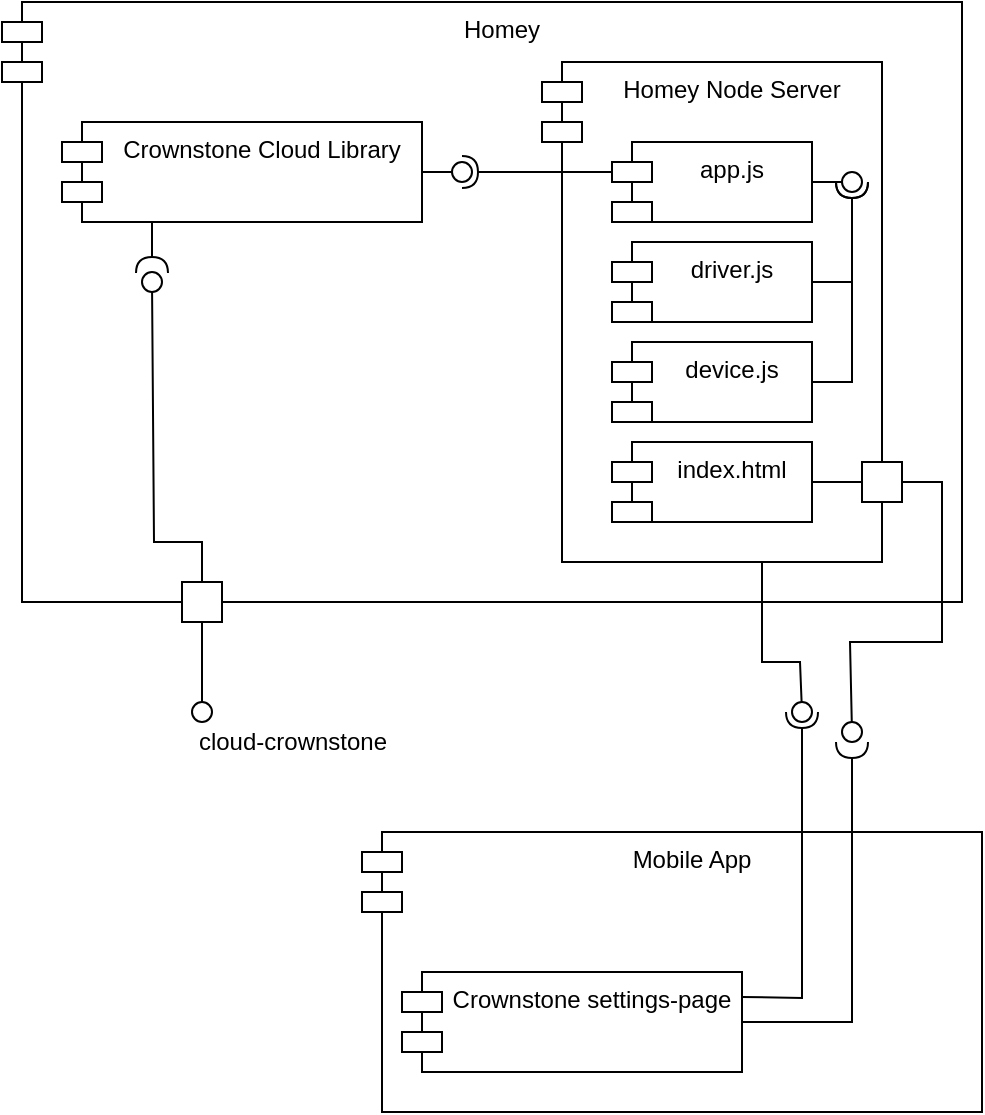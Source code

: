 <mxfile version="13.7.5" type="device"><diagram id="hx-IaqzVavIlwrY4L1f4" name="Page-1"><mxGraphModel dx="1422" dy="745" grid="1" gridSize="10" guides="1" tooltips="1" connect="1" arrows="1" fold="1" page="1" pageScale="1" pageWidth="827" pageHeight="1169" math="0" shadow="0"><root><mxCell id="0"/><mxCell id="1" parent="0"/><mxCell id="ol-LRbUZTc8AnTMTmnVh-1" value="Mobile App" style="shape=module;align=left;spacingLeft=20;align=center;verticalAlign=top;" vertex="1" parent="1"><mxGeometry x="360" y="515" width="310" height="140" as="geometry"/></mxCell><mxCell id="ol-LRbUZTc8AnTMTmnVh-2" value="Crownstone settings-page" style="shape=module;align=left;spacingLeft=20;align=center;verticalAlign=top;" vertex="1" parent="1"><mxGeometry x="380" y="585" width="170" height="50" as="geometry"/></mxCell><mxCell id="ol-LRbUZTc8AnTMTmnVh-4" value="Homey" style="shape=module;align=left;spacingLeft=20;align=center;verticalAlign=top;" vertex="1" parent="1"><mxGeometry x="180" y="100" width="480" height="300" as="geometry"/></mxCell><mxCell id="ol-LRbUZTc8AnTMTmnVh-5" value="Homey Node Server" style="shape=module;align=left;spacingLeft=20;align=center;verticalAlign=top;" vertex="1" parent="1"><mxGeometry x="450" y="130" width="170" height="250" as="geometry"/></mxCell><mxCell id="ol-LRbUZTc8AnTMTmnVh-6" value="app.js" style="shape=module;align=left;spacingLeft=20;align=center;verticalAlign=top;" vertex="1" parent="1"><mxGeometry x="485" y="170" width="100" height="40" as="geometry"/></mxCell><mxCell id="ol-LRbUZTc8AnTMTmnVh-8" value="device.js" style="shape=module;align=left;spacingLeft=20;align=center;verticalAlign=top;" vertex="1" parent="1"><mxGeometry x="485" y="270" width="100" height="40" as="geometry"/></mxCell><mxCell id="ol-LRbUZTc8AnTMTmnVh-9" value="driver.js" style="shape=module;align=left;spacingLeft=20;align=center;verticalAlign=top;" vertex="1" parent="1"><mxGeometry x="485" y="220" width="100" height="40" as="geometry"/></mxCell><mxCell id="ol-LRbUZTc8AnTMTmnVh-10" value="index.html" style="shape=module;align=left;spacingLeft=20;align=center;verticalAlign=top;" vertex="1" parent="1"><mxGeometry x="485" y="320" width="100" height="40" as="geometry"/></mxCell><mxCell id="ol-LRbUZTc8AnTMTmnVh-11" value="Crownstone Cloud Library" style="shape=module;align=left;spacingLeft=20;align=center;verticalAlign=top;" vertex="1" parent="1"><mxGeometry x="210" y="160" width="180" height="50" as="geometry"/></mxCell><mxCell id="ol-LRbUZTc8AnTMTmnVh-12" value="" style="rounded=0;orthogonalLoop=1;jettySize=auto;html=1;endArrow=none;endFill=0;exitX=1;exitY=0.5;exitDx=0;exitDy=0;" edge="1" target="ol-LRbUZTc8AnTMTmnVh-14" parent="1" source="ol-LRbUZTc8AnTMTmnVh-35"><mxGeometry relative="1" as="geometry"><mxPoint x="690" y="420" as="sourcePoint"/><Array as="points"><mxPoint x="630" y="340"/><mxPoint x="650" y="340"/><mxPoint x="650" y="420"/><mxPoint x="604" y="420"/></Array></mxGeometry></mxCell><mxCell id="ol-LRbUZTc8AnTMTmnVh-14" value="" style="ellipse;whiteSpace=wrap;html=1;fontFamily=Helvetica;fontSize=12;fontColor=#000000;align=center;strokeColor=#000000;fillColor=#ffffff;points=[];aspect=fixed;resizable=0;" vertex="1" parent="1"><mxGeometry x="600" y="460" width="10" height="10" as="geometry"/></mxCell><mxCell id="ol-LRbUZTc8AnTMTmnVh-15" value="" style="rounded=0;orthogonalLoop=1;jettySize=auto;html=1;endArrow=halfCircle;endFill=0;endSize=6;strokeWidth=1;exitX=1;exitY=0.5;exitDx=0;exitDy=0;" edge="1" parent="1" source="ol-LRbUZTc8AnTMTmnVh-2" target="ol-LRbUZTc8AnTMTmnVh-14"><mxGeometry relative="1" as="geometry"><mxPoint x="550" y="610" as="sourcePoint"/><mxPoint x="610" y="460" as="targetPoint"/><Array as="points"><mxPoint x="605" y="610"/></Array></mxGeometry></mxCell><mxCell id="ol-LRbUZTc8AnTMTmnVh-19" value="" style="rounded=0;orthogonalLoop=1;jettySize=auto;html=1;endArrow=none;endFill=0;" edge="1" target="ol-LRbUZTc8AnTMTmnVh-21" parent="1"><mxGeometry relative="1" as="geometry"><mxPoint x="585" y="190" as="sourcePoint"/></mxGeometry></mxCell><mxCell id="ol-LRbUZTc8AnTMTmnVh-20" value="" style="rounded=0;orthogonalLoop=1;jettySize=auto;html=1;endArrow=halfCircle;endFill=0;entryX=0.5;entryY=0.5;entryDx=0;entryDy=0;endSize=6;strokeWidth=1;exitX=1;exitY=0.5;exitDx=0;exitDy=0;" edge="1" target="ol-LRbUZTc8AnTMTmnVh-21" parent="1" source="ol-LRbUZTc8AnTMTmnVh-9"><mxGeometry relative="1" as="geometry"><mxPoint x="625" y="190" as="sourcePoint"/><Array as="points"><mxPoint x="605" y="240"/></Array></mxGeometry></mxCell><mxCell id="ol-LRbUZTc8AnTMTmnVh-21" value="" style="ellipse;whiteSpace=wrap;html=1;fontFamily=Helvetica;fontSize=12;fontColor=#000000;align=center;strokeColor=#000000;fillColor=#ffffff;points=[];aspect=fixed;resizable=0;" vertex="1" parent="1"><mxGeometry x="600" y="185" width="10" height="10" as="geometry"/></mxCell><mxCell id="ol-LRbUZTc8AnTMTmnVh-22" value="" style="rounded=0;orthogonalLoop=1;jettySize=auto;html=1;endArrow=halfCircle;endFill=0;entryX=0.5;entryY=0.5;entryDx=0;entryDy=0;endSize=6;strokeWidth=1;exitX=1;exitY=0.5;exitDx=0;exitDy=0;" edge="1" parent="1" source="ol-LRbUZTc8AnTMTmnVh-8"><mxGeometry relative="1" as="geometry"><mxPoint x="585" y="240" as="sourcePoint"/><mxPoint x="605" y="190" as="targetPoint"/><Array as="points"><mxPoint x="605" y="290"/></Array></mxGeometry></mxCell><mxCell id="ol-LRbUZTc8AnTMTmnVh-23" value="" style="rounded=0;orthogonalLoop=1;jettySize=auto;html=1;endArrow=none;endFill=0;" edge="1" target="ol-LRbUZTc8AnTMTmnVh-25" parent="1"><mxGeometry relative="1" as="geometry"><mxPoint x="390" y="185" as="sourcePoint"/></mxGeometry></mxCell><mxCell id="ol-LRbUZTc8AnTMTmnVh-24" value="" style="rounded=0;orthogonalLoop=1;jettySize=auto;html=1;endArrow=halfCircle;endFill=0;entryX=0.5;entryY=0.5;entryDx=0;entryDy=0;endSize=6;strokeWidth=1;exitX=0;exitY=0;exitDx=0;exitDy=15;exitPerimeter=0;" edge="1" target="ol-LRbUZTc8AnTMTmnVh-25" parent="1" source="ol-LRbUZTc8AnTMTmnVh-6"><mxGeometry relative="1" as="geometry"><mxPoint x="430" y="185" as="sourcePoint"/></mxGeometry></mxCell><mxCell id="ol-LRbUZTc8AnTMTmnVh-25" value="" style="ellipse;whiteSpace=wrap;html=1;fontFamily=Helvetica;fontSize=12;fontColor=#000000;align=center;strokeColor=#000000;fillColor=#ffffff;points=[];aspect=fixed;resizable=0;" vertex="1" parent="1"><mxGeometry x="405" y="180" width="10" height="10" as="geometry"/></mxCell><mxCell id="ol-LRbUZTc8AnTMTmnVh-26" value="" style="whiteSpace=wrap;html=1;aspect=fixed;" vertex="1" parent="1"><mxGeometry x="270" y="390" width="20" height="20" as="geometry"/></mxCell><mxCell id="ol-LRbUZTc8AnTMTmnVh-27" value="" style="rounded=0;orthogonalLoop=1;jettySize=auto;html=1;endArrow=none;endFill=0;exitX=0.5;exitY=0;exitDx=0;exitDy=0;" edge="1" target="ol-LRbUZTc8AnTMTmnVh-29" parent="1" source="ol-LRbUZTc8AnTMTmnVh-26"><mxGeometry relative="1" as="geometry"><mxPoint x="270" y="340" as="sourcePoint"/><Array as="points"><mxPoint x="280" y="370"/><mxPoint x="256" y="370"/></Array></mxGeometry></mxCell><mxCell id="ol-LRbUZTc8AnTMTmnVh-28" value="" style="rounded=0;orthogonalLoop=1;jettySize=auto;html=1;endArrow=halfCircle;endFill=0;endSize=6;strokeWidth=1;exitX=0.25;exitY=1;exitDx=0;exitDy=0;entryX=0.5;entryY=0.05;entryDx=0;entryDy=0;entryPerimeter=0;" edge="1" target="ol-LRbUZTc8AnTMTmnVh-29" parent="1" source="ol-LRbUZTc8AnTMTmnVh-11"><mxGeometry relative="1" as="geometry"><mxPoint x="310" y="340" as="sourcePoint"/></mxGeometry></mxCell><mxCell id="ol-LRbUZTc8AnTMTmnVh-29" value="" style="ellipse;whiteSpace=wrap;html=1;fontFamily=Helvetica;fontSize=12;fontColor=#000000;align=center;strokeColor=#000000;fillColor=#ffffff;points=[];aspect=fixed;resizable=0;" vertex="1" parent="1"><mxGeometry x="250" y="235" width="10" height="10" as="geometry"/></mxCell><mxCell id="ol-LRbUZTc8AnTMTmnVh-30" value="" style="rounded=0;orthogonalLoop=1;jettySize=auto;html=1;endArrow=none;endFill=0;exitX=0.5;exitY=1;exitDx=0;exitDy=0;" edge="1" parent="1" source="ol-LRbUZTc8AnTMTmnVh-26"><mxGeometry relative="1" as="geometry"><mxPoint x="210" y="475" as="sourcePoint"/><mxPoint x="280" y="450" as="targetPoint"/></mxGeometry></mxCell><mxCell id="ol-LRbUZTc8AnTMTmnVh-32" value="" style="ellipse;whiteSpace=wrap;html=1;fontFamily=Helvetica;fontSize=12;fontColor=#000000;align=center;strokeColor=#000000;fillColor=#ffffff;points=[];aspect=fixed;resizable=0;" vertex="1" parent="1"><mxGeometry x="275" y="450" width="10" height="10" as="geometry"/></mxCell><mxCell id="ol-LRbUZTc8AnTMTmnVh-33" value="cloud-crownstone" style="text;html=1;align=center;verticalAlign=middle;resizable=0;points=[];autosize=1;" vertex="1" parent="1"><mxGeometry x="270" y="460" width="110" height="20" as="geometry"/></mxCell><mxCell id="ol-LRbUZTc8AnTMTmnVh-35" value="" style="whiteSpace=wrap;html=1;aspect=fixed;" vertex="1" parent="1"><mxGeometry x="610" y="330" width="20" height="20" as="geometry"/></mxCell><mxCell id="ol-LRbUZTc8AnTMTmnVh-36" value="" style="rounded=0;orthogonalLoop=1;jettySize=auto;html=1;endArrow=none;endFill=0;exitX=1;exitY=0.5;exitDx=0;exitDy=0;" edge="1" parent="1" source="ol-LRbUZTc8AnTMTmnVh-10" target="ol-LRbUZTc8AnTMTmnVh-35"><mxGeometry relative="1" as="geometry"><mxPoint x="585" y="340.0" as="sourcePoint"/><mxPoint x="604.907" y="460.001" as="targetPoint"/><Array as="points"/></mxGeometry></mxCell><mxCell id="ol-LRbUZTc8AnTMTmnVh-40" value="" style="rounded=0;orthogonalLoop=1;jettySize=auto;html=1;endArrow=none;endFill=0;" edge="1" target="ol-LRbUZTc8AnTMTmnVh-42" parent="1"><mxGeometry relative="1" as="geometry"><mxPoint x="560" y="380" as="sourcePoint"/><Array as="points"><mxPoint x="560" y="430"/><mxPoint x="579" y="430"/></Array></mxGeometry></mxCell><mxCell id="ol-LRbUZTc8AnTMTmnVh-41" value="" style="rounded=0;orthogonalLoop=1;jettySize=auto;html=1;endArrow=halfCircle;endFill=0;endSize=6;strokeWidth=1;exitX=1;exitY=0.25;exitDx=0;exitDy=0;" edge="1" parent="1" source="ol-LRbUZTc8AnTMTmnVh-2"><mxGeometry relative="1" as="geometry"><mxPoint x="555" y="455" as="sourcePoint"/><mxPoint x="580" y="455" as="targetPoint"/><Array as="points"><mxPoint x="580" y="598"/></Array></mxGeometry></mxCell><mxCell id="ol-LRbUZTc8AnTMTmnVh-42" value="" style="ellipse;whiteSpace=wrap;html=1;fontFamily=Helvetica;fontSize=12;fontColor=#000000;align=center;strokeColor=#000000;fillColor=#ffffff;points=[];aspect=fixed;resizable=0;" vertex="1" parent="1"><mxGeometry x="575" y="450" width="10" height="10" as="geometry"/></mxCell></root></mxGraphModel></diagram></mxfile>